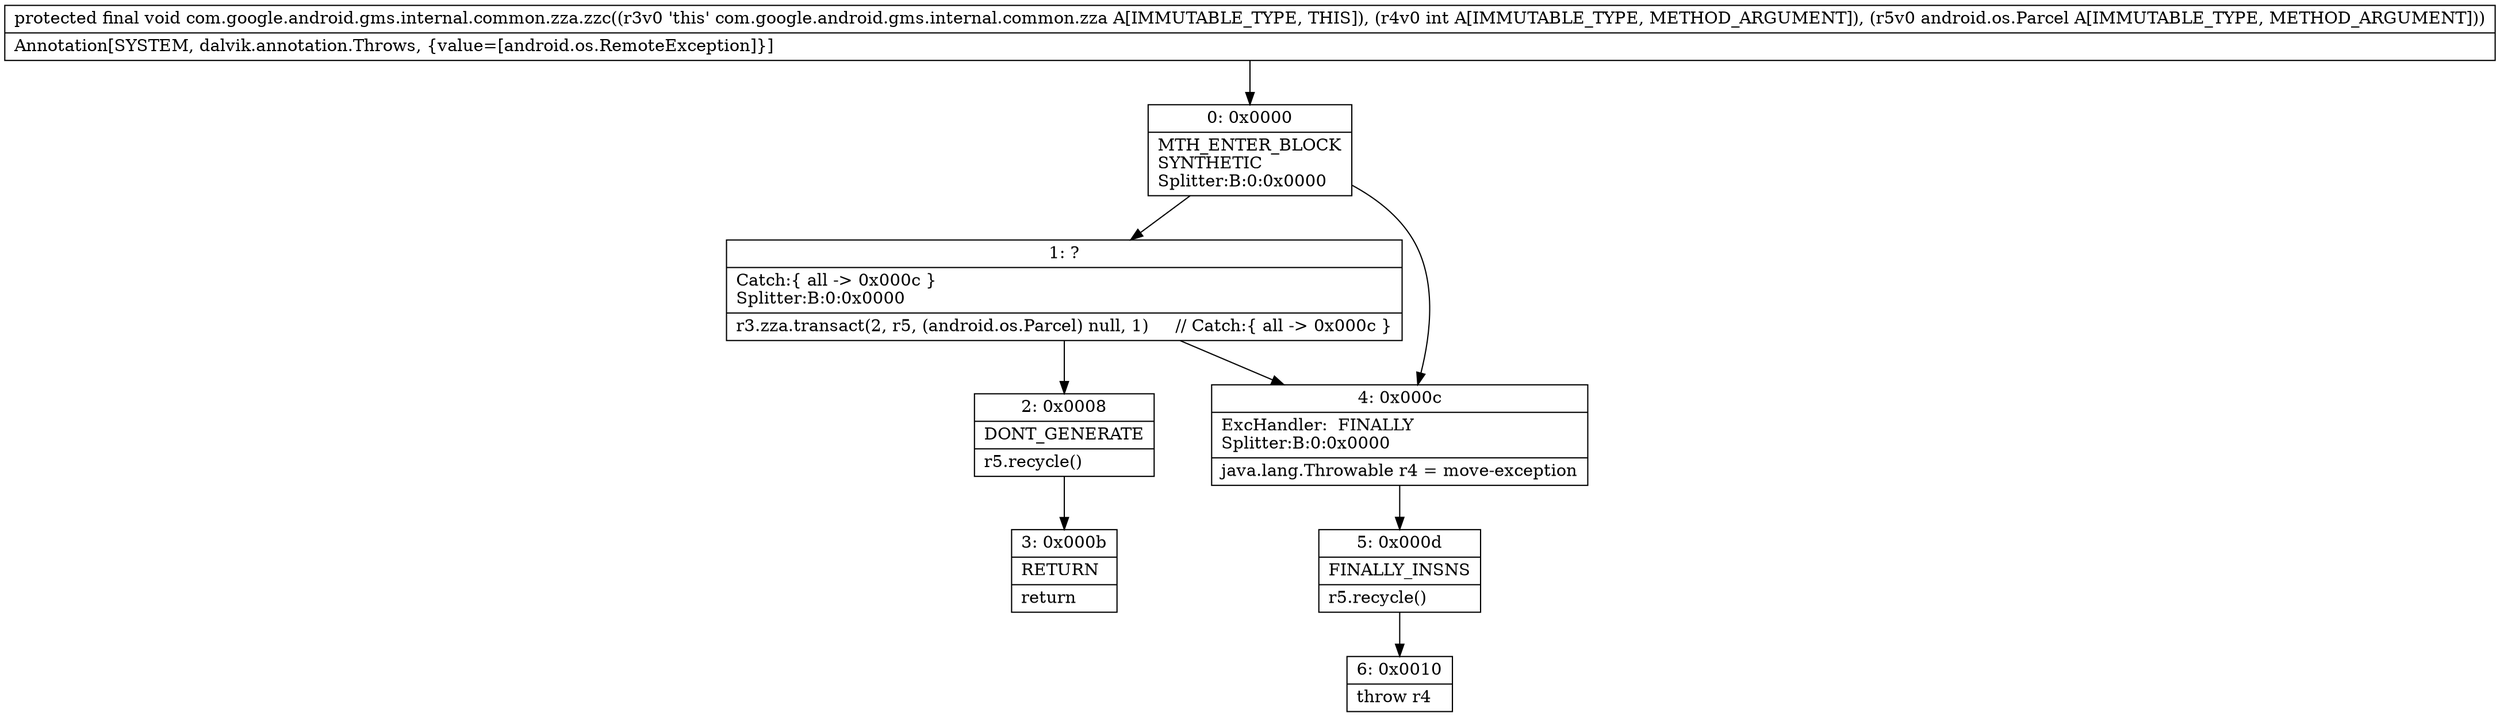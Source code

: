 digraph "CFG forcom.google.android.gms.internal.common.zza.zzc(ILandroid\/os\/Parcel;)V" {
Node_0 [shape=record,label="{0\:\ 0x0000|MTH_ENTER_BLOCK\lSYNTHETIC\lSplitter:B:0:0x0000\l}"];
Node_1 [shape=record,label="{1\:\ ?|Catch:\{ all \-\> 0x000c \}\lSplitter:B:0:0x0000\l|r3.zza.transact(2, r5, (android.os.Parcel) null, 1)     \/\/ Catch:\{ all \-\> 0x000c \}\l}"];
Node_2 [shape=record,label="{2\:\ 0x0008|DONT_GENERATE\l|r5.recycle()\l}"];
Node_3 [shape=record,label="{3\:\ 0x000b|RETURN\l|return\l}"];
Node_4 [shape=record,label="{4\:\ 0x000c|ExcHandler:  FINALLY\lSplitter:B:0:0x0000\l|java.lang.Throwable r4 = move\-exception\l}"];
Node_5 [shape=record,label="{5\:\ 0x000d|FINALLY_INSNS\l|r5.recycle()\l}"];
Node_6 [shape=record,label="{6\:\ 0x0010|throw r4\l}"];
MethodNode[shape=record,label="{protected final void com.google.android.gms.internal.common.zza.zzc((r3v0 'this' com.google.android.gms.internal.common.zza A[IMMUTABLE_TYPE, THIS]), (r4v0 int A[IMMUTABLE_TYPE, METHOD_ARGUMENT]), (r5v0 android.os.Parcel A[IMMUTABLE_TYPE, METHOD_ARGUMENT]))  | Annotation[SYSTEM, dalvik.annotation.Throws, \{value=[android.os.RemoteException]\}]\l}"];
MethodNode -> Node_0;
Node_0 -> Node_1;
Node_0 -> Node_4;
Node_1 -> Node_2;
Node_1 -> Node_4;
Node_2 -> Node_3;
Node_4 -> Node_5;
Node_5 -> Node_6;
}


